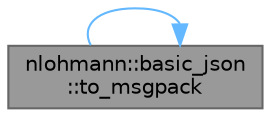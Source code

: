 digraph "nlohmann::basic_json::to_msgpack"
{
 // LATEX_PDF_SIZE
  bgcolor="transparent";
  edge [fontname=Helvetica,fontsize=10,labelfontname=Helvetica,labelfontsize=10];
  node [fontname=Helvetica,fontsize=10,shape=box,height=0.2,width=0.4];
  rankdir="LR";
  Node1 [id="Node000001",label="nlohmann::basic_json\l::to_msgpack",height=0.2,width=0.4,color="gray40", fillcolor="grey60", style="filled", fontcolor="black",tooltip="create a MessagePack serialization of a given JSON value"];
  Node1 -> Node1 [id="edge3_Node000001_Node000001",color="steelblue1",style="solid",tooltip=" "];
}
